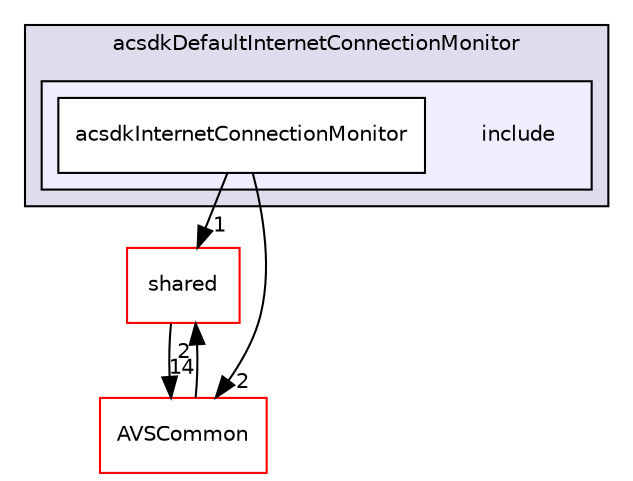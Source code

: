 digraph "/workplace/avs-device-sdk/applications/acsdkDefaultInternetConnectionMonitor/include" {
  compound=true
  node [ fontsize="10", fontname="Helvetica"];
  edge [ labelfontsize="10", labelfontname="Helvetica"];
  subgraph clusterdir_2b1324aab7372507d5b1023e15ff82ed {
    graph [ bgcolor="#ddddee", pencolor="black", label="acsdkDefaultInternetConnectionMonitor" fontname="Helvetica", fontsize="10", URL="dir_2b1324aab7372507d5b1023e15ff82ed.html"]
  subgraph clusterdir_cc9786810ad5b32168ee87c45fdb9bb2 {
    graph [ bgcolor="#eeeeff", pencolor="black", label="" URL="dir_cc9786810ad5b32168ee87c45fdb9bb2.html"];
    dir_cc9786810ad5b32168ee87c45fdb9bb2 [shape=plaintext label="include"];
    dir_8e37e8e04270c1305211efe80e7f6615 [shape=box label="acsdkInternetConnectionMonitor" color="black" fillcolor="white" style="filled" URL="dir_8e37e8e04270c1305211efe80e7f6615.html"];
  }
  }
  dir_9982052f7ce695d12571567315b2fafa [shape=box label="shared" fillcolor="white" style="filled" color="red" URL="dir_9982052f7ce695d12571567315b2fafa.html"];
  dir_13e65effb2bde530b17b3d5eefcd0266 [shape=box label="AVSCommon" fillcolor="white" style="filled" color="red" URL="dir_13e65effb2bde530b17b3d5eefcd0266.html"];
  dir_9982052f7ce695d12571567315b2fafa->dir_13e65effb2bde530b17b3d5eefcd0266 [headlabel="14", labeldistance=1.5 headhref="dir_000598_000017.html"];
  dir_13e65effb2bde530b17b3d5eefcd0266->dir_9982052f7ce695d12571567315b2fafa [headlabel="2", labeldistance=1.5 headhref="dir_000017_000598.html"];
  dir_8e37e8e04270c1305211efe80e7f6615->dir_9982052f7ce695d12571567315b2fafa [headlabel="1", labeldistance=1.5 headhref="dir_000068_000598.html"];
  dir_8e37e8e04270c1305211efe80e7f6615->dir_13e65effb2bde530b17b3d5eefcd0266 [headlabel="2", labeldistance=1.5 headhref="dir_000068_000017.html"];
}
